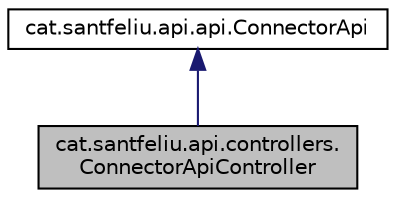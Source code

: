 digraph "cat.santfeliu.api.controllers.ConnectorApiController"
{
 // LATEX_PDF_SIZE
  edge [fontname="Helvetica",fontsize="10",labelfontname="Helvetica",labelfontsize="10"];
  node [fontname="Helvetica",fontsize="10",shape=record];
  Node1 [label="cat.santfeliu.api.controllers.\lConnectorApiController",height=0.2,width=0.4,color="black", fillcolor="grey75", style="filled", fontcolor="black",tooltip=" "];
  Node2 -> Node1 [dir="back",color="midnightblue",fontsize="10",style="solid",fontname="Helvetica"];
  Node2 [label="cat.santfeliu.api.api.ConnectorApi",height=0.2,width=0.4,color="black", fillcolor="white", style="filled",URL="$interfacecat_1_1santfeliu_1_1api_1_1api_1_1_connector_api.html",tooltip=" "];
}
